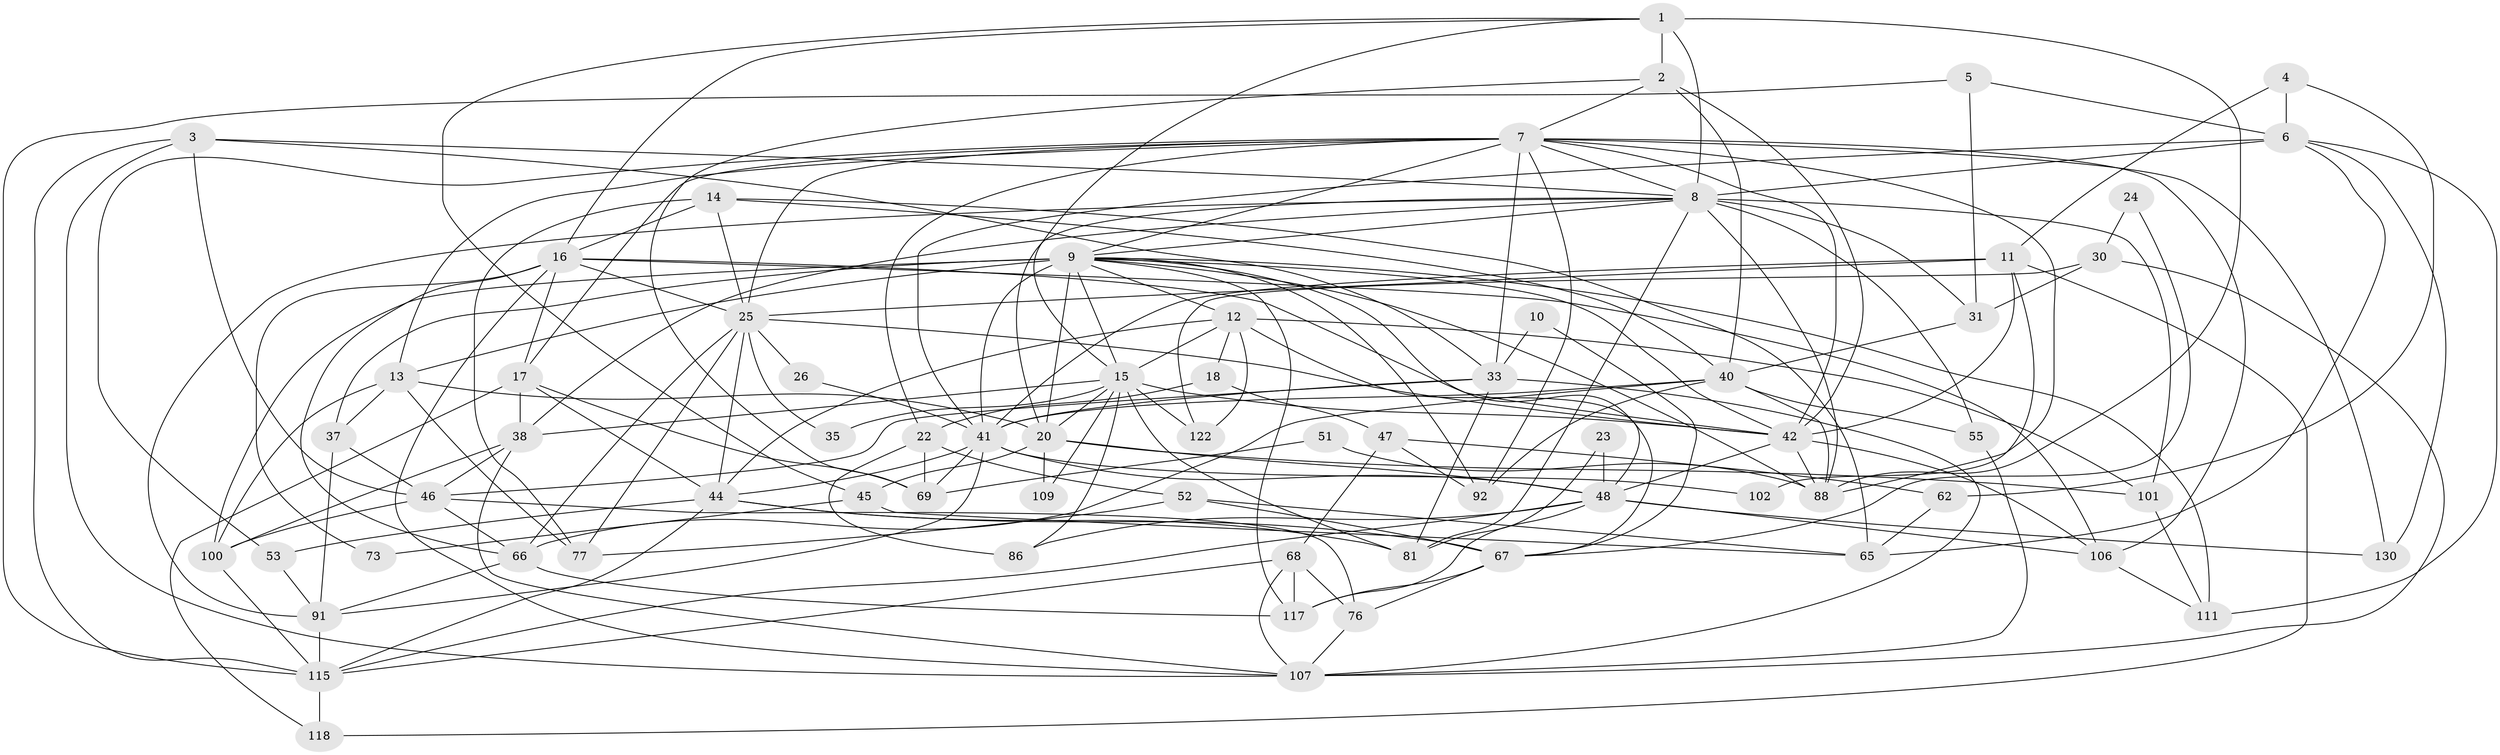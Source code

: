 // original degree distribution, {4: 0.3161764705882353, 6: 0.09558823529411764, 5: 0.20588235294117646, 3: 0.22058823529411764, 2: 0.1323529411764706, 7: 0.029411764705882353}
// Generated by graph-tools (version 1.1) at 2025/14/03/09/25 04:14:52]
// undirected, 68 vertices, 187 edges
graph export_dot {
graph [start="1"]
  node [color=gray90,style=filled];
  1 [super="+90"];
  2;
  3 [super="+105"];
  4;
  5;
  6 [super="+21+93"];
  7 [super="+63+95"];
  8 [super="+36+80"];
  9 [super="+28+19+29"];
  10;
  11 [super="+71"];
  12 [super="+27+132"];
  13 [super="+75"];
  14 [super="+39"];
  15 [super="+94+125+50"];
  16 [super="+34"];
  17 [super="+60"];
  18;
  20 [super="+32+124"];
  22 [super="+83"];
  23;
  24;
  25 [super="+74"];
  26;
  30;
  31 [super="+58"];
  33 [super="+128+54"];
  35;
  37;
  38 [super="+116"];
  40 [super="+131+49"];
  41 [super="+78"];
  42 [super="+103+43+72"];
  44 [super="+89+56"];
  45;
  46 [super="+64+70"];
  47;
  48 [super="+82+57"];
  51;
  52;
  53;
  55;
  62;
  65;
  66 [super="+87"];
  67 [super="+98"];
  68;
  69 [super="+126"];
  73;
  76;
  77;
  81 [super="+129"];
  86;
  88 [super="+108"];
  91 [super="+127"];
  92;
  100;
  101 [super="+133"];
  102;
  106 [super="+120"];
  107 [super="+113"];
  109;
  111;
  115 [super="+135"];
  117;
  118;
  122;
  130;
  1 -- 88 [weight=2];
  1 -- 8;
  1 -- 16;
  1 -- 2;
  1 -- 45;
  1 -- 15;
  2 -- 69;
  2 -- 40;
  2 -- 7;
  2 -- 42;
  3 -- 8;
  3 -- 33;
  3 -- 46;
  3 -- 107;
  3 -- 115;
  4 -- 62;
  4 -- 11;
  4 -- 6;
  5 -- 6;
  5 -- 115;
  5 -- 31;
  6 -- 130;
  6 -- 8 [weight=2];
  6 -- 65;
  6 -- 41;
  6 -- 111;
  7 -- 22;
  7 -- 130;
  7 -- 9;
  7 -- 42;
  7 -- 106;
  7 -- 92;
  7 -- 53;
  7 -- 88;
  7 -- 17;
  7 -- 33;
  7 -- 8;
  7 -- 25;
  7 -- 13;
  8 -- 20;
  8 -- 101;
  8 -- 38;
  8 -- 55;
  8 -- 31;
  8 -- 81;
  8 -- 88;
  8 -- 91;
  8 -- 9;
  9 -- 15;
  9 -- 100;
  9 -- 41;
  9 -- 13 [weight=2];
  9 -- 111;
  9 -- 20 [weight=4];
  9 -- 12;
  9 -- 88 [weight=2];
  9 -- 48;
  9 -- 117;
  9 -- 37;
  9 -- 42;
  9 -- 92;
  10 -- 33;
  10 -- 67;
  11 -- 102 [weight=2];
  11 -- 118;
  11 -- 25;
  11 -- 41;
  11 -- 42;
  12 -- 67;
  12 -- 122 [weight=2];
  12 -- 15;
  12 -- 18;
  12 -- 101;
  12 -- 44;
  13 -- 37;
  13 -- 20;
  13 -- 100;
  13 -- 77;
  14 -- 40;
  14 -- 77;
  14 -- 16;
  14 -- 65;
  14 -- 25;
  15 -- 38;
  15 -- 35;
  15 -- 20;
  15 -- 42;
  15 -- 81;
  15 -- 86;
  15 -- 122 [weight=2];
  15 -- 109;
  16 -- 25;
  16 -- 107;
  16 -- 17;
  16 -- 73;
  16 -- 106;
  16 -- 42;
  16 -- 66;
  17 -- 44;
  17 -- 38;
  17 -- 118;
  17 -- 69;
  18 -- 47;
  18 -- 22;
  20 -- 45;
  20 -- 101;
  20 -- 109;
  20 -- 48;
  22 -- 52;
  22 -- 86;
  22 -- 69;
  23 -- 48;
  23 -- 81;
  24 -- 30;
  24 -- 67;
  25 -- 26;
  25 -- 77;
  25 -- 35;
  25 -- 44;
  25 -- 66 [weight=2];
  25 -- 42;
  26 -- 41 [weight=2];
  30 -- 122;
  30 -- 107;
  30 -- 31;
  31 -- 40;
  33 -- 107;
  33 -- 41 [weight=2];
  33 -- 81;
  33 -- 46;
  37 -- 91;
  37 -- 46;
  38 -- 100;
  38 -- 107;
  38 -- 46;
  40 -- 88 [weight=2];
  40 -- 41;
  40 -- 55;
  40 -- 92;
  40 -- 66;
  41 -- 102;
  41 -- 44;
  41 -- 48;
  41 -- 91;
  41 -- 69;
  42 -- 106;
  42 -- 88;
  42 -- 48;
  44 -- 67;
  44 -- 115;
  44 -- 53;
  44 -- 81;
  45 -- 65;
  45 -- 73;
  46 -- 100;
  46 -- 66;
  46 -- 76;
  47 -- 92;
  47 -- 68;
  47 -- 62;
  48 -- 130;
  48 -- 115;
  48 -- 86;
  48 -- 106;
  48 -- 117;
  51 -- 88;
  51 -- 69;
  52 -- 77;
  52 -- 67;
  52 -- 65;
  53 -- 91;
  55 -- 107;
  62 -- 65;
  66 -- 91;
  66 -- 117;
  67 -- 76;
  67 -- 117;
  68 -- 117;
  68 -- 76;
  68 -- 107;
  68 -- 115;
  76 -- 107;
  91 -- 115;
  100 -- 115;
  101 -- 111;
  106 -- 111;
  115 -- 118;
}

